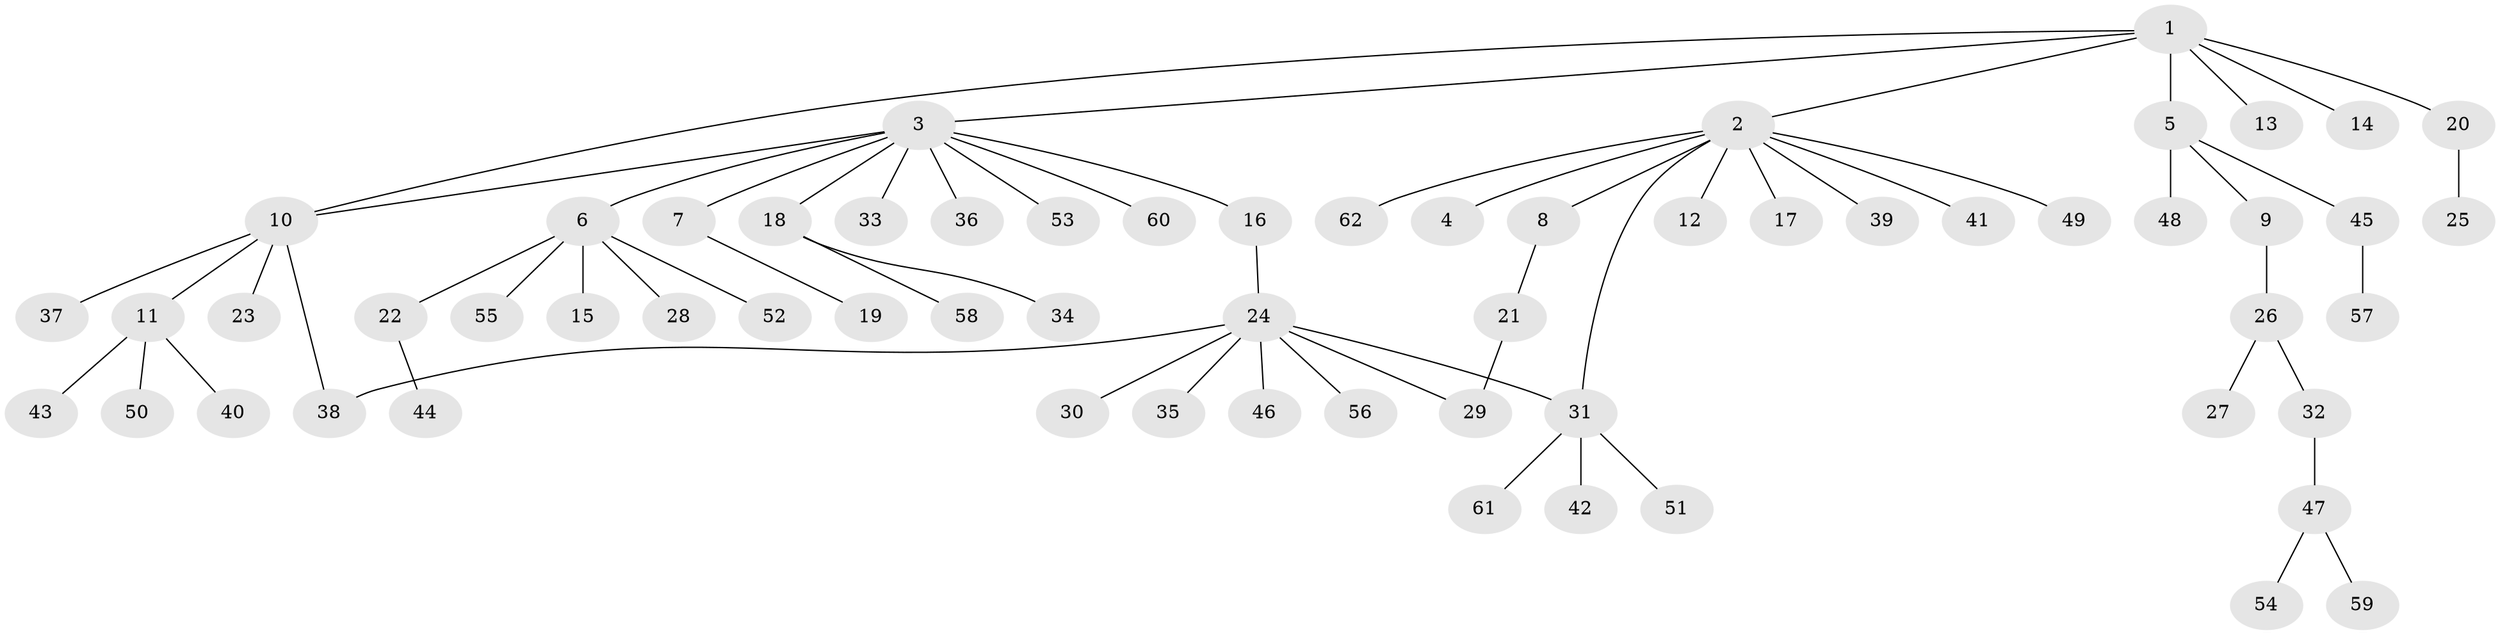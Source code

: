 // Generated by graph-tools (version 1.1) at 2025/49/03/09/25 03:49:59]
// undirected, 62 vertices, 65 edges
graph export_dot {
graph [start="1"]
  node [color=gray90,style=filled];
  1;
  2;
  3;
  4;
  5;
  6;
  7;
  8;
  9;
  10;
  11;
  12;
  13;
  14;
  15;
  16;
  17;
  18;
  19;
  20;
  21;
  22;
  23;
  24;
  25;
  26;
  27;
  28;
  29;
  30;
  31;
  32;
  33;
  34;
  35;
  36;
  37;
  38;
  39;
  40;
  41;
  42;
  43;
  44;
  45;
  46;
  47;
  48;
  49;
  50;
  51;
  52;
  53;
  54;
  55;
  56;
  57;
  58;
  59;
  60;
  61;
  62;
  1 -- 2;
  1 -- 3;
  1 -- 5;
  1 -- 10;
  1 -- 13;
  1 -- 14;
  1 -- 20;
  2 -- 4;
  2 -- 8;
  2 -- 12;
  2 -- 17;
  2 -- 31;
  2 -- 39;
  2 -- 41;
  2 -- 49;
  2 -- 62;
  3 -- 6;
  3 -- 7;
  3 -- 10;
  3 -- 16;
  3 -- 18;
  3 -- 33;
  3 -- 36;
  3 -- 53;
  3 -- 60;
  5 -- 9;
  5 -- 45;
  5 -- 48;
  6 -- 15;
  6 -- 22;
  6 -- 28;
  6 -- 52;
  6 -- 55;
  7 -- 19;
  8 -- 21;
  9 -- 26;
  10 -- 11;
  10 -- 23;
  10 -- 37;
  10 -- 38;
  11 -- 40;
  11 -- 43;
  11 -- 50;
  16 -- 24;
  18 -- 34;
  18 -- 58;
  20 -- 25;
  21 -- 29;
  22 -- 44;
  24 -- 29;
  24 -- 30;
  24 -- 31;
  24 -- 35;
  24 -- 38;
  24 -- 46;
  24 -- 56;
  26 -- 27;
  26 -- 32;
  31 -- 42;
  31 -- 51;
  31 -- 61;
  32 -- 47;
  45 -- 57;
  47 -- 54;
  47 -- 59;
}
